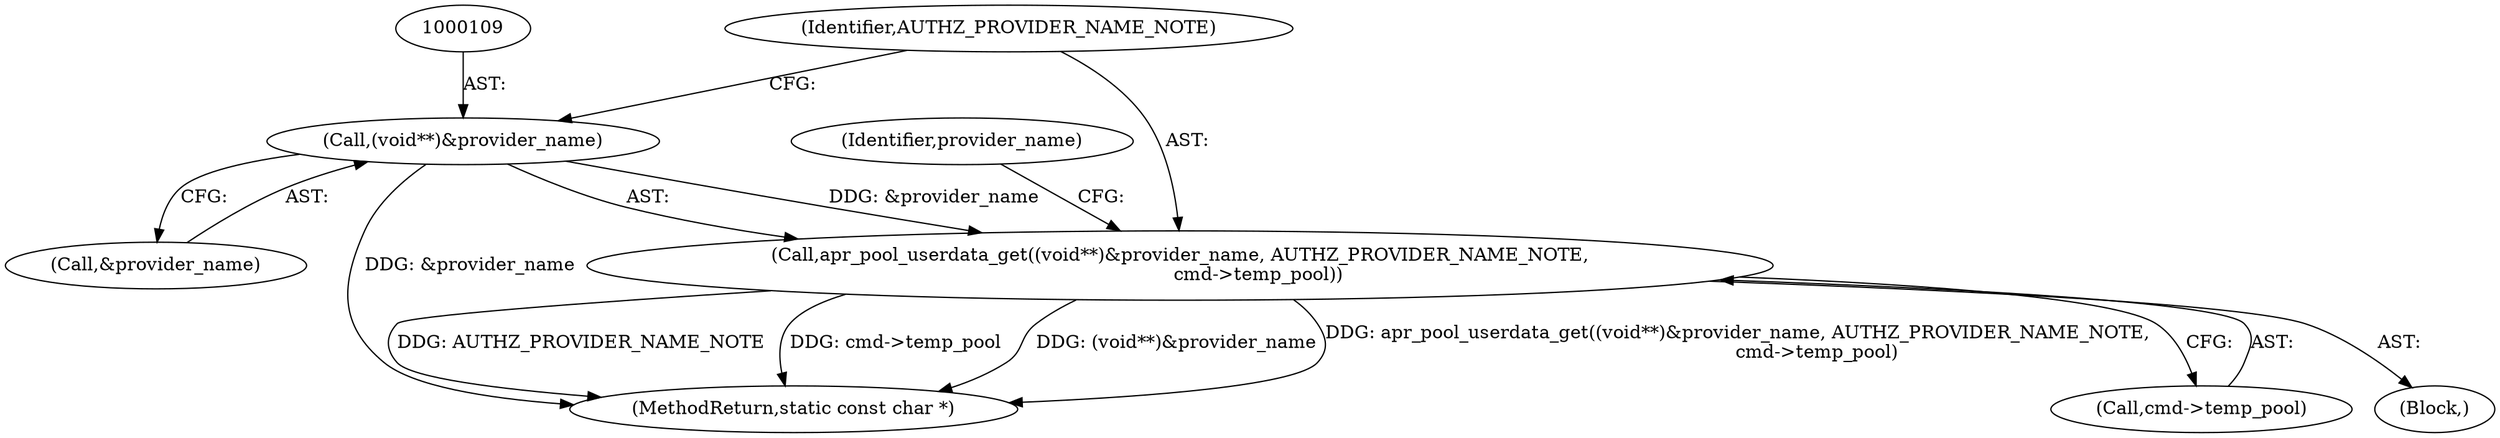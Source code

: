 digraph "0_httpd_3f1693d558d0758f829c8b53993f1749ddf6ffcb_0@pointer" {
"1000108" [label="(Call,(void**)&provider_name)"];
"1000107" [label="(Call,apr_pool_userdata_get((void**)&provider_name, AUTHZ_PROVIDER_NAME_NOTE,\n                           cmd->temp_pool))"];
"1000104" [label="(Block,)"];
"1000107" [label="(Call,apr_pool_userdata_get((void**)&provider_name, AUTHZ_PROVIDER_NAME_NOTE,\n                           cmd->temp_pool))"];
"1000112" [label="(Identifier,AUTHZ_PROVIDER_NAME_NOTE)"];
"1000110" [label="(Call,&provider_name)"];
"1000168" [label="(MethodReturn,static const char *)"];
"1000113" [label="(Call,cmd->temp_pool)"];
"1000118" [label="(Identifier,provider_name)"];
"1000108" [label="(Call,(void**)&provider_name)"];
"1000108" -> "1000107"  [label="AST: "];
"1000108" -> "1000110"  [label="CFG: "];
"1000109" -> "1000108"  [label="AST: "];
"1000110" -> "1000108"  [label="AST: "];
"1000112" -> "1000108"  [label="CFG: "];
"1000108" -> "1000168"  [label="DDG: &provider_name"];
"1000108" -> "1000107"  [label="DDG: &provider_name"];
"1000107" -> "1000104"  [label="AST: "];
"1000107" -> "1000113"  [label="CFG: "];
"1000112" -> "1000107"  [label="AST: "];
"1000113" -> "1000107"  [label="AST: "];
"1000118" -> "1000107"  [label="CFG: "];
"1000107" -> "1000168"  [label="DDG: (void**)&provider_name"];
"1000107" -> "1000168"  [label="DDG: apr_pool_userdata_get((void**)&provider_name, AUTHZ_PROVIDER_NAME_NOTE,\n                           cmd->temp_pool)"];
"1000107" -> "1000168"  [label="DDG: AUTHZ_PROVIDER_NAME_NOTE"];
"1000107" -> "1000168"  [label="DDG: cmd->temp_pool"];
}
